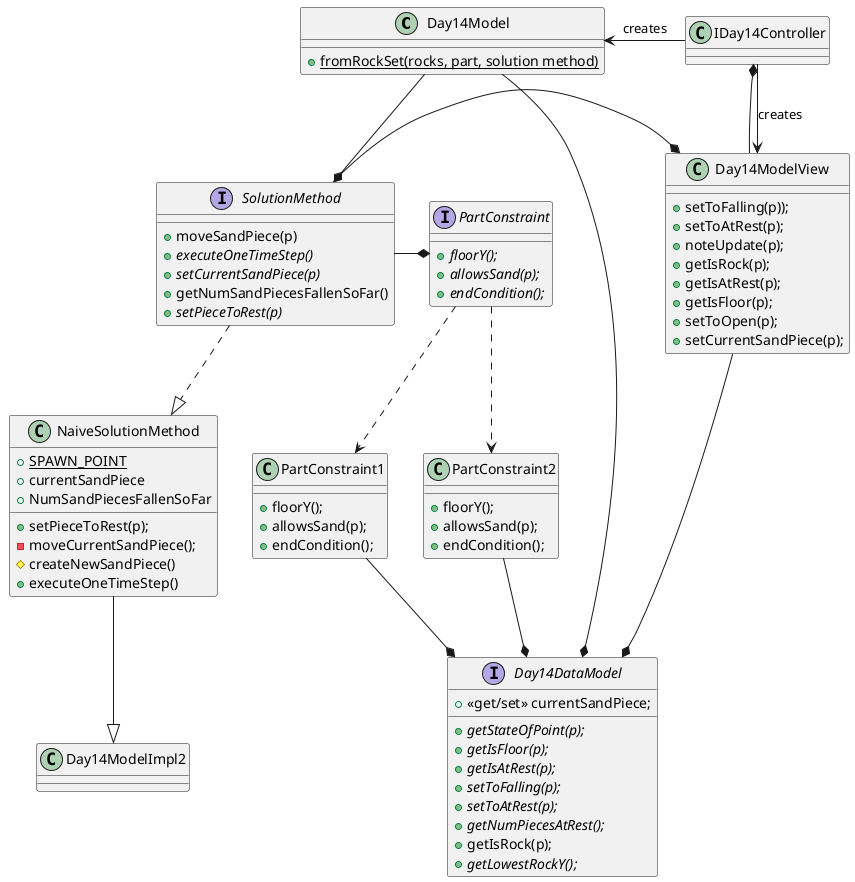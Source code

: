 @startuml
'https://plantuml.com/class-diagram


class Day14Model {
+ {static} fromRockSet(rocks, part, solution method)


}

Day14Model --* SolutionMethod

interface SolutionMethod {
+ moveSandPiece(p)
+{abstract} executeOneTimeStep()
+{abstract} setCurrentSandPiece(p)
+ getNumSandPiecesFallenSoFar()
+{abstract} setPieceToRest(p)
}



SolutionMethod ..|> NaiveSolutionMethod
class NaiveSolutionMethod {
+ {static} SPAWN_POINT
+ currentSandPiece
+ NumSandPiecesFallenSoFar
+ setPieceToRest(p);
- moveCurrentSandPiece();
# createNewSandPiece()
+ executeOneTimeStep()
}

SolutionMethod -* Day14ModelView

class Day14ModelView {
+ setToFalling(p));
+ setToAtRest(p);
+ noteUpdate(p);
+ getIsRock(p);
+ getIsAtRest(p);
+ getIsFloor(p);
+ setToOpen(p);
+ setCurrentSandPiece(p);
}

Day14Model --* Day14DataModel

IDay14Controller *-- Day14ModelView
Day14ModelView -* Day14DataModel
interface Day14DataModel {
+ <<get/set>> currentSandPiece;
+ {abstract} getStateOfPoint(p);
+ {abstract} getIsFloor(p);
+ {abstract} getIsAtRest(p);
+ {abstract} setToFalling(p);
+ {abstract} setToAtRest(p);
+ {abstract} getNumPiecesAtRest();
+ getIsRock(p);
+ {abstract}getLowestRockY();
}



NaiveSolutionMethod --|> Day14ModelImpl2


interface PartConstraint {
+ {abstract} floorY();
+ {abstract} allowsSand(p);
+ {abstract} endCondition();
}

PartConstraint ..> PartConstraint2
PartConstraint ..> PartConstraint1

class PartConstraint1 {
    +floorY();
    +allowsSand(p);
    +endCondition();
}
class PartConstraint2 {
+ floorY();
+ allowsSand(p);
+ endCondition();
}
SolutionMethod -* PartConstraint
PartConstraint1 --* Day14DataModel
PartConstraint2 --* Day14DataModel

IDay14Controller --> Day14ModelView : "creates"
Day14Model <- IDay14Controller: "creates"
@enduml